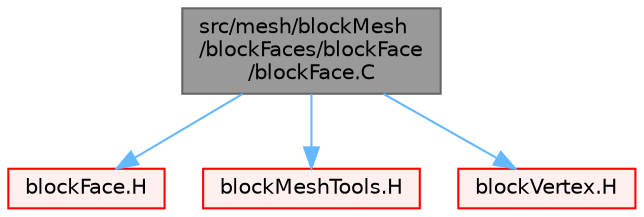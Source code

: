 digraph "src/mesh/blockMesh/blockFaces/blockFace/blockFace.C"
{
 // LATEX_PDF_SIZE
  bgcolor="transparent";
  edge [fontname=Helvetica,fontsize=10,labelfontname=Helvetica,labelfontsize=10];
  node [fontname=Helvetica,fontsize=10,shape=box,height=0.2,width=0.4];
  Node1 [id="Node000001",label="src/mesh/blockMesh\l/blockFaces/blockFace\l/blockFace.C",height=0.2,width=0.4,color="gray40", fillcolor="grey60", style="filled", fontcolor="black",tooltip=" "];
  Node1 -> Node2 [id="edge1_Node000001_Node000002",color="steelblue1",style="solid",tooltip=" "];
  Node2 [id="Node000002",label="blockFace.H",height=0.2,width=0.4,color="red", fillcolor="#FFF0F0", style="filled",URL="$blockFace_8H.html",tooltip=" "];
  Node1 -> Node240 [id="edge2_Node000001_Node000240",color="steelblue1",style="solid",tooltip=" "];
  Node240 [id="Node000240",label="blockMeshTools.H",height=0.2,width=0.4,color="red", fillcolor="#FFF0F0", style="filled",URL="$blockMeshTools_8H.html",tooltip=" "];
  Node1 -> Node252 [id="edge3_Node000001_Node000252",color="steelblue1",style="solid",tooltip=" "];
  Node252 [id="Node000252",label="blockVertex.H",height=0.2,width=0.4,color="red", fillcolor="#FFF0F0", style="filled",URL="$blockVertex_8H.html",tooltip=" "];
}
